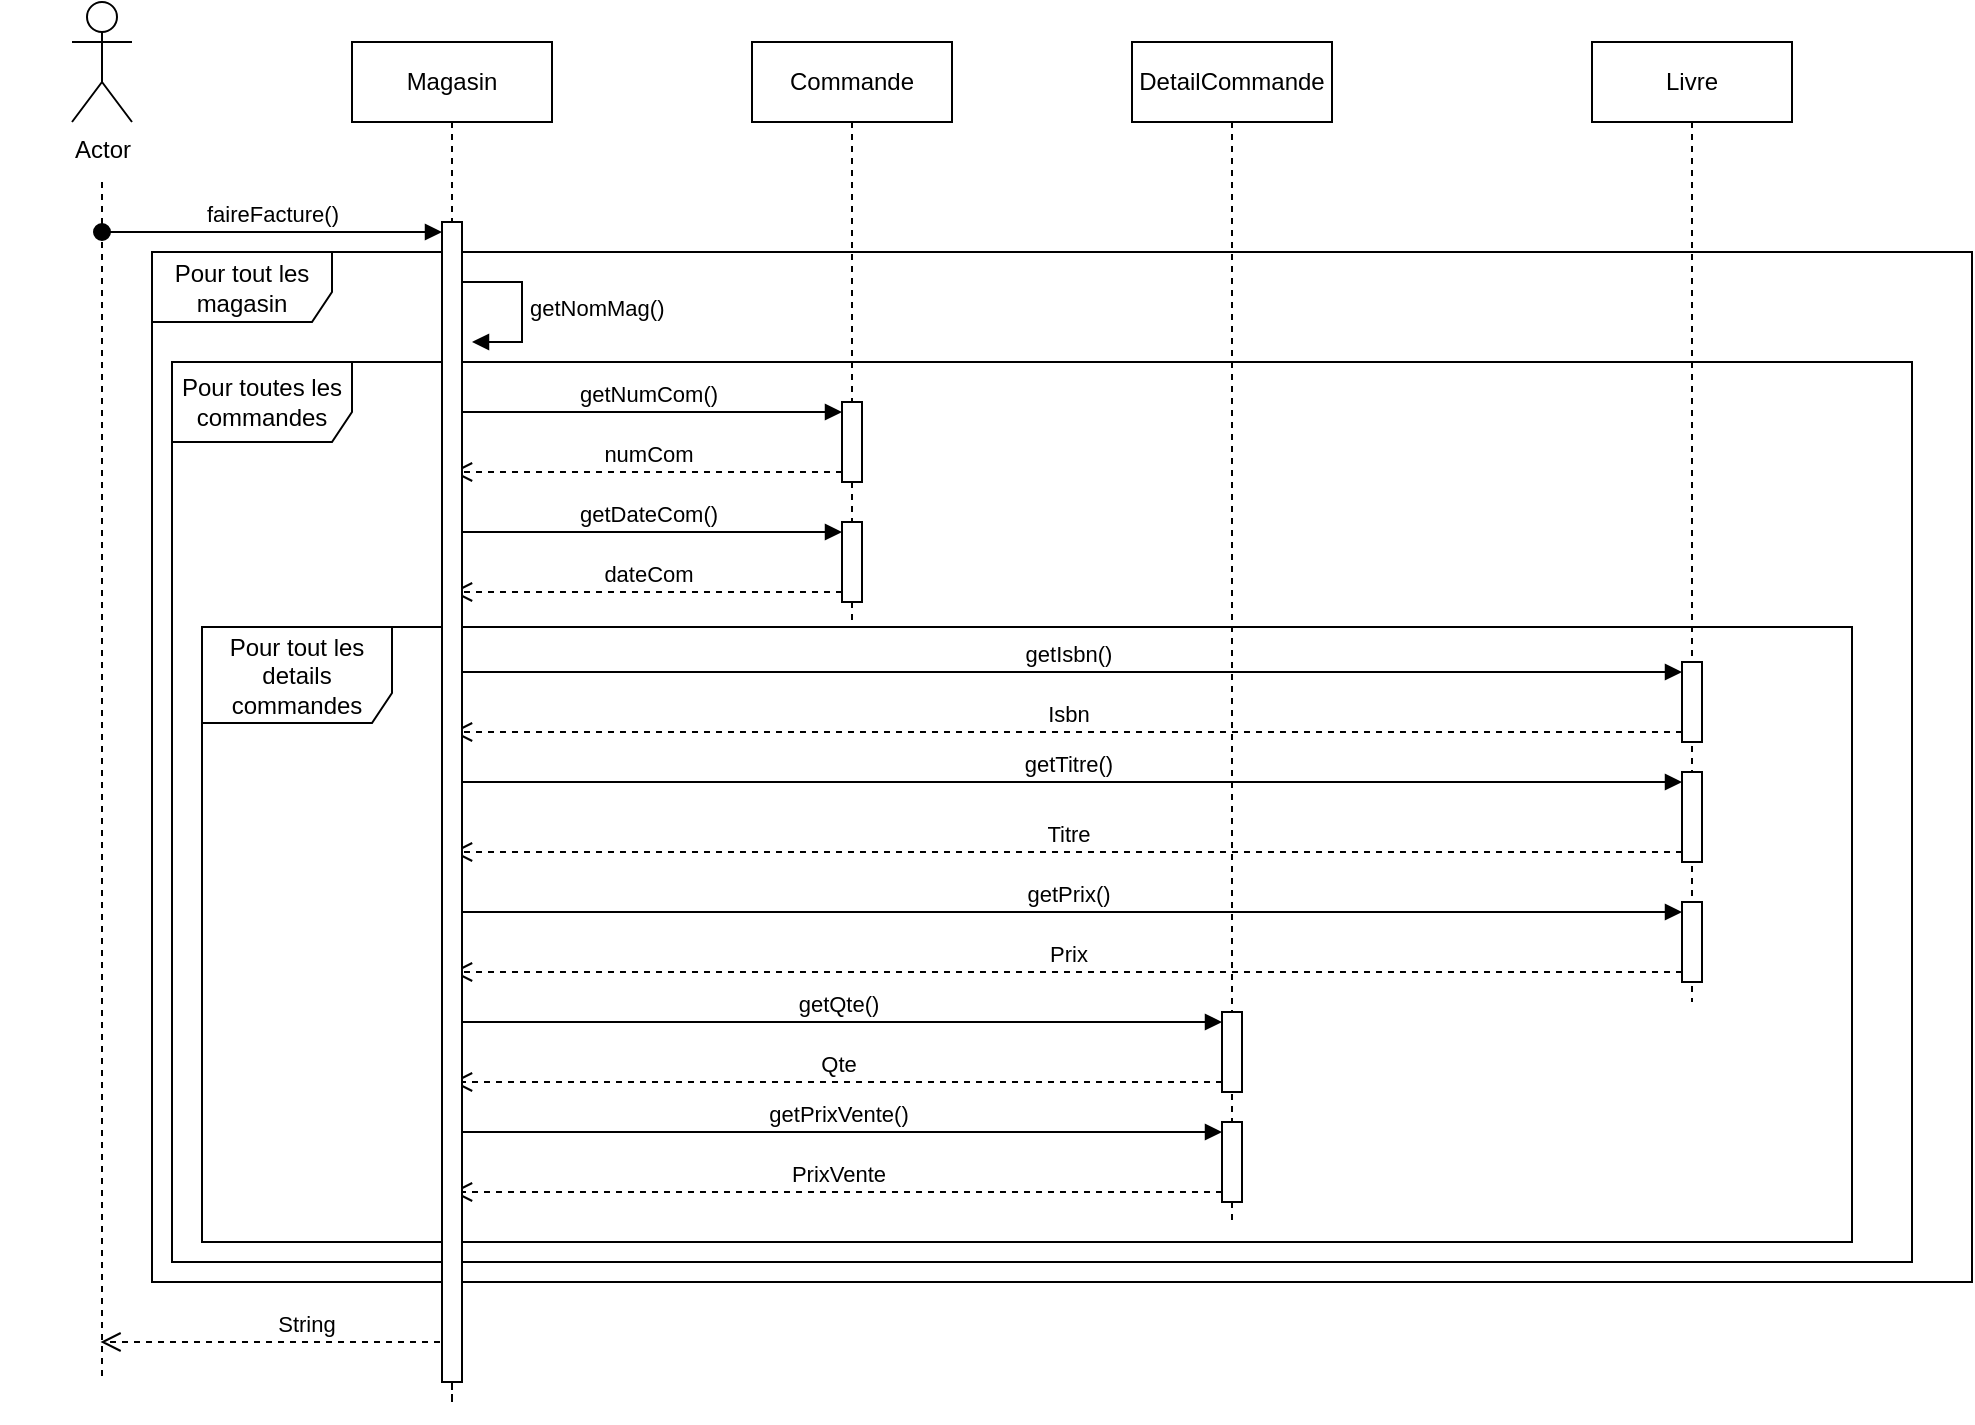 <mxfile version="27.0.8">
  <diagram name="Page-1" id="2shexAmg0uCzGfo-eTwR">
    <mxGraphModel dx="1965" dy="1158" grid="1" gridSize="10" guides="1" tooltips="1" connect="1" arrows="1" fold="1" page="1" pageScale="1" pageWidth="827" pageHeight="1169" math="0" shadow="0">
      <root>
        <mxCell id="0" />
        <mxCell id="1" parent="0" />
        <mxCell id="4dp0Owhgy0KjdALDriYX-6" value="Commande" style="shape=umlLifeline;perimeter=lifelinePerimeter;whiteSpace=wrap;html=1;container=1;dropTarget=0;collapsible=0;recursiveResize=0;outlineConnect=0;portConstraint=eastwest;newEdgeStyle={&quot;curved&quot;:0,&quot;rounded&quot;:0};" vertex="1" parent="1">
          <mxGeometry x="460" y="100" width="100" height="290" as="geometry" />
        </mxCell>
        <mxCell id="4dp0Owhgy0KjdALDriYX-14" value="" style="html=1;points=[[0,0,0,0,5],[0,1,0,0,-5],[1,0,0,0,5],[1,1,0,0,-5]];perimeter=orthogonalPerimeter;outlineConnect=0;targetShapes=umlLifeline;portConstraint=eastwest;newEdgeStyle={&quot;curved&quot;:0,&quot;rounded&quot;:0};" vertex="1" parent="4dp0Owhgy0KjdALDriYX-6">
          <mxGeometry x="45" y="180" width="10" height="40" as="geometry" />
        </mxCell>
        <mxCell id="4dp0Owhgy0KjdALDriYX-7" value="DetailCommande" style="shape=umlLifeline;perimeter=lifelinePerimeter;whiteSpace=wrap;html=1;container=1;dropTarget=0;collapsible=0;recursiveResize=0;outlineConnect=0;portConstraint=eastwest;newEdgeStyle={&quot;curved&quot;:0,&quot;rounded&quot;:0};" vertex="1" parent="1">
          <mxGeometry x="650" y="100" width="100" height="590" as="geometry" />
        </mxCell>
        <mxCell id="4dp0Owhgy0KjdALDriYX-48" value="" style="html=1;points=[[0,0,0,0,5],[0,1,0,0,-5],[1,0,0,0,5],[1,1,0,0,-5]];perimeter=orthogonalPerimeter;outlineConnect=0;targetShapes=umlLifeline;portConstraint=eastwest;newEdgeStyle={&quot;curved&quot;:0,&quot;rounded&quot;:0};" vertex="1" parent="4dp0Owhgy0KjdALDriYX-7">
          <mxGeometry x="45" y="485" width="10" height="40" as="geometry" />
        </mxCell>
        <mxCell id="4dp0Owhgy0KjdALDriYX-51" value="" style="html=1;points=[[0,0,0,0,5],[0,1,0,0,-5],[1,0,0,0,5],[1,1,0,0,-5]];perimeter=orthogonalPerimeter;outlineConnect=0;targetShapes=umlLifeline;portConstraint=eastwest;newEdgeStyle={&quot;curved&quot;:0,&quot;rounded&quot;:0};" vertex="1" parent="4dp0Owhgy0KjdALDriYX-7">
          <mxGeometry x="45" y="540" width="10" height="40" as="geometry" />
        </mxCell>
        <mxCell id="4dp0Owhgy0KjdALDriYX-8" value="Actor" style="shape=umlActor;verticalLabelPosition=bottom;verticalAlign=top;html=1;" vertex="1" parent="1">
          <mxGeometry x="120" y="80" width="30" height="60" as="geometry" />
        </mxCell>
        <mxCell id="4dp0Owhgy0KjdALDriYX-9" value="&lt;div&gt;&lt;br&gt;&lt;/div&gt;&lt;div&gt;&lt;br&gt;&lt;/div&gt;" style="shape=umlLifeline;perimeter=lifelinePerimeter;whiteSpace=wrap;html=1;container=1;dropTarget=0;collapsible=0;recursiveResize=0;outlineConnect=0;portConstraint=eastwest;newEdgeStyle={&quot;curved&quot;:0,&quot;rounded&quot;:0};size=0;" vertex="1" parent="1">
          <mxGeometry x="85" y="170" width="100" height="600" as="geometry" />
        </mxCell>
        <mxCell id="4dp0Owhgy0KjdALDriYX-11" value="faireFacture()" style="html=1;verticalAlign=bottom;startArrow=oval;endArrow=block;startSize=8;curved=0;rounded=0;entryX=0;entryY=0;entryDx=0;entryDy=5;" edge="1" target="4dp0Owhgy0KjdALDriYX-10" parent="1" source="4dp0Owhgy0KjdALDriYX-9">
          <mxGeometry relative="1" as="geometry">
            <mxPoint x="300" y="235" as="sourcePoint" />
          </mxGeometry>
        </mxCell>
        <mxCell id="4dp0Owhgy0KjdALDriYX-13" value="Pour tout les magasin" style="shape=umlFrame;whiteSpace=wrap;html=1;pointerEvents=0;width=90;height=35;" vertex="1" parent="1">
          <mxGeometry x="160" y="205" width="910" height="515" as="geometry" />
        </mxCell>
        <mxCell id="4dp0Owhgy0KjdALDriYX-15" value="getNumCom()" style="html=1;verticalAlign=bottom;endArrow=block;curved=0;rounded=0;entryX=0;entryY=0;entryDx=0;entryDy=5;" edge="1" target="4dp0Owhgy0KjdALDriYX-14" parent="1" source="4dp0Owhgy0KjdALDriYX-22">
          <mxGeometry relative="1" as="geometry">
            <mxPoint x="370" y="265" as="sourcePoint" />
          </mxGeometry>
        </mxCell>
        <mxCell id="4dp0Owhgy0KjdALDriYX-16" value="numCom" style="html=1;verticalAlign=bottom;endArrow=open;dashed=1;endSize=8;curved=0;rounded=0;exitX=0;exitY=1;exitDx=0;exitDy=-5;" edge="1" source="4dp0Owhgy0KjdALDriYX-14" parent="1" target="4dp0Owhgy0KjdALDriYX-22">
          <mxGeometry relative="1" as="geometry">
            <mxPoint x="370" y="295" as="targetPoint" />
          </mxGeometry>
        </mxCell>
        <mxCell id="4dp0Owhgy0KjdALDriYX-20" value="getDateCom()" style="html=1;verticalAlign=bottom;endArrow=block;curved=0;rounded=0;entryX=0;entryY=0;entryDx=0;entryDy=5;" edge="1" target="4dp0Owhgy0KjdALDriYX-19" parent="1" source="4dp0Owhgy0KjdALDriYX-22">
          <mxGeometry x="-0.001" relative="1" as="geometry">
            <mxPoint x="565" y="335" as="sourcePoint" />
            <mxPoint as="offset" />
          </mxGeometry>
        </mxCell>
        <mxCell id="4dp0Owhgy0KjdALDriYX-21" value="dateCom" style="html=1;verticalAlign=bottom;endArrow=open;dashed=1;endSize=8;curved=0;rounded=0;exitX=0;exitY=1;exitDx=0;exitDy=-5;" edge="1" source="4dp0Owhgy0KjdALDriYX-19" parent="1" target="4dp0Owhgy0KjdALDriYX-22">
          <mxGeometry relative="1" as="geometry">
            <mxPoint x="565" y="405" as="targetPoint" />
          </mxGeometry>
        </mxCell>
        <mxCell id="4dp0Owhgy0KjdALDriYX-19" value="" style="html=1;points=[[0,0,0,0,5],[0,1,0,0,-5],[1,0,0,0,5],[1,1,0,0,-5]];perimeter=orthogonalPerimeter;outlineConnect=0;targetShapes=umlLifeline;portConstraint=eastwest;newEdgeStyle={&quot;curved&quot;:0,&quot;rounded&quot;:0};" vertex="1" parent="1">
          <mxGeometry x="505" y="340" width="10" height="40" as="geometry" />
        </mxCell>
        <mxCell id="4dp0Owhgy0KjdALDriYX-30" value="Pour toutes les commandes" style="shape=umlFrame;whiteSpace=wrap;html=1;pointerEvents=0;width=90;height=40;" vertex="1" parent="1">
          <mxGeometry x="170" y="260" width="870" height="450" as="geometry" />
        </mxCell>
        <mxCell id="4dp0Owhgy0KjdALDriYX-31" value="Pour tout les details commandes" style="shape=umlFrame;whiteSpace=wrap;html=1;pointerEvents=0;width=95;height=48;" vertex="1" parent="1">
          <mxGeometry x="185" y="392.5" width="825" height="307.5" as="geometry" />
        </mxCell>
        <mxCell id="4dp0Owhgy0KjdALDriYX-35" value="getIsbn()" style="html=1;verticalAlign=bottom;endArrow=block;curved=0;rounded=0;entryX=0;entryY=0;entryDx=0;entryDy=5;" edge="1" target="4dp0Owhgy0KjdALDriYX-34" parent="1">
          <mxGeometry relative="1" as="geometry">
            <mxPoint x="310" y="415" as="sourcePoint" />
          </mxGeometry>
        </mxCell>
        <mxCell id="4dp0Owhgy0KjdALDriYX-36" value="Isbn" style="html=1;verticalAlign=bottom;endArrow=open;dashed=1;endSize=8;curved=0;rounded=0;exitX=0;exitY=1;exitDx=0;exitDy=-5;" edge="1" source="4dp0Owhgy0KjdALDriYX-34" parent="1" target="4dp0Owhgy0KjdALDriYX-22">
          <mxGeometry relative="1" as="geometry">
            <mxPoint x="435" y="485" as="targetPoint" />
          </mxGeometry>
        </mxCell>
        <mxCell id="4dp0Owhgy0KjdALDriYX-39" value="getTitre()" style="html=1;verticalAlign=bottom;endArrow=block;curved=0;rounded=0;entryX=0;entryY=0;entryDx=0;entryDy=5;" edge="1" target="4dp0Owhgy0KjdALDriYX-38" parent="1" source="4dp0Owhgy0KjdALDriYX-22">
          <mxGeometry relative="1" as="geometry">
            <mxPoint x="625" y="470" as="sourcePoint" />
          </mxGeometry>
        </mxCell>
        <mxCell id="4dp0Owhgy0KjdALDriYX-40" value="Titre" style="html=1;verticalAlign=bottom;endArrow=open;dashed=1;endSize=8;curved=0;rounded=0;exitX=0;exitY=1;exitDx=0;exitDy=-5;" edge="1" source="4dp0Owhgy0KjdALDriYX-38" parent="1" target="4dp0Owhgy0KjdALDriYX-22">
          <mxGeometry relative="1" as="geometry">
            <mxPoint x="625" y="540" as="targetPoint" />
          </mxGeometry>
        </mxCell>
        <mxCell id="4dp0Owhgy0KjdALDriYX-41" value="Livre" style="shape=umlLifeline;perimeter=lifelinePerimeter;whiteSpace=wrap;html=1;container=1;dropTarget=0;collapsible=0;recursiveResize=0;outlineConnect=0;portConstraint=eastwest;newEdgeStyle={&quot;curved&quot;:0,&quot;rounded&quot;:0};" vertex="1" parent="1">
          <mxGeometry x="880" y="100" width="100" height="480" as="geometry" />
        </mxCell>
        <mxCell id="4dp0Owhgy0KjdALDriYX-34" value="" style="html=1;points=[[0,0,0,0,5],[0,1,0,0,-5],[1,0,0,0,5],[1,1,0,0,-5]];perimeter=orthogonalPerimeter;outlineConnect=0;targetShapes=umlLifeline;portConstraint=eastwest;newEdgeStyle={&quot;curved&quot;:0,&quot;rounded&quot;:0};" vertex="1" parent="4dp0Owhgy0KjdALDriYX-41">
          <mxGeometry x="45" y="310" width="10" height="40" as="geometry" />
        </mxCell>
        <mxCell id="4dp0Owhgy0KjdALDriYX-38" value="" style="html=1;points=[[0,0,0,0,5],[0,1,0,0,-5],[1,0,0,0,5],[1,1,0,0,-5]];perimeter=orthogonalPerimeter;outlineConnect=0;targetShapes=umlLifeline;portConstraint=eastwest;newEdgeStyle={&quot;curved&quot;:0,&quot;rounded&quot;:0};" vertex="1" parent="4dp0Owhgy0KjdALDriYX-41">
          <mxGeometry x="45" y="365" width="10" height="45" as="geometry" />
        </mxCell>
        <mxCell id="4dp0Owhgy0KjdALDriYX-45" value="" style="html=1;points=[[0,0,0,0,5],[0,1,0,0,-5],[1,0,0,0,5],[1,1,0,0,-5]];perimeter=orthogonalPerimeter;outlineConnect=0;targetShapes=umlLifeline;portConstraint=eastwest;newEdgeStyle={&quot;curved&quot;:0,&quot;rounded&quot;:0};" vertex="1" parent="4dp0Owhgy0KjdALDriYX-41">
          <mxGeometry x="45" y="430" width="10" height="40" as="geometry" />
        </mxCell>
        <mxCell id="4dp0Owhgy0KjdALDriYX-47" value="Prix" style="html=1;verticalAlign=bottom;endArrow=open;dashed=1;endSize=8;curved=0;rounded=0;exitX=0;exitY=1;exitDx=0;exitDy=-5;" edge="1" source="4dp0Owhgy0KjdALDriYX-45" parent="1" target="4dp0Owhgy0KjdALDriYX-22">
          <mxGeometry relative="1" as="geometry">
            <mxPoint x="855" y="605" as="targetPoint" />
          </mxGeometry>
        </mxCell>
        <mxCell id="4dp0Owhgy0KjdALDriYX-46" value="getPrix()" style="html=1;verticalAlign=bottom;endArrow=block;curved=0;rounded=0;entryX=0;entryY=0;entryDx=0;entryDy=5;" edge="1" target="4dp0Owhgy0KjdALDriYX-45" parent="1" source="4dp0Owhgy0KjdALDriYX-22">
          <mxGeometry relative="1" as="geometry">
            <mxPoint x="855" y="535" as="sourcePoint" />
          </mxGeometry>
        </mxCell>
        <mxCell id="4dp0Owhgy0KjdALDriYX-50" value="Qte" style="html=1;verticalAlign=bottom;endArrow=open;dashed=1;endSize=8;curved=0;rounded=0;exitX=0;exitY=1;exitDx=0;exitDy=-5;" edge="1" source="4dp0Owhgy0KjdALDriYX-48" parent="1" target="4dp0Owhgy0KjdALDriYX-22">
          <mxGeometry relative="1" as="geometry">
            <mxPoint x="855" y="655" as="targetPoint" />
          </mxGeometry>
        </mxCell>
        <mxCell id="4dp0Owhgy0KjdALDriYX-49" value="getQte()" style="html=1;verticalAlign=bottom;endArrow=block;curved=0;rounded=0;entryX=0;entryY=0;entryDx=0;entryDy=5;" edge="1" target="4dp0Owhgy0KjdALDriYX-48" parent="1" source="4dp0Owhgy0KjdALDriYX-22">
          <mxGeometry x="0.001" relative="1" as="geometry">
            <mxPoint x="855" y="585" as="sourcePoint" />
            <mxPoint as="offset" />
          </mxGeometry>
        </mxCell>
        <mxCell id="4dp0Owhgy0KjdALDriYX-53" value="PrixVente" style="html=1;verticalAlign=bottom;endArrow=open;dashed=1;endSize=8;curved=0;rounded=0;exitX=0;exitY=1;exitDx=0;exitDy=-5;" edge="1" source="4dp0Owhgy0KjdALDriYX-51" parent="1" target="4dp0Owhgy0KjdALDriYX-22">
          <mxGeometry relative="1" as="geometry">
            <mxPoint x="625" y="705" as="targetPoint" />
          </mxGeometry>
        </mxCell>
        <mxCell id="4dp0Owhgy0KjdALDriYX-52" value="getPrixVente()" style="html=1;verticalAlign=bottom;endArrow=block;curved=0;rounded=0;entryX=0;entryY=0;entryDx=0;entryDy=5;" edge="1" target="4dp0Owhgy0KjdALDriYX-51" parent="1" source="4dp0Owhgy0KjdALDriYX-22">
          <mxGeometry relative="1" as="geometry">
            <mxPoint x="625" y="635" as="sourcePoint" />
          </mxGeometry>
        </mxCell>
        <mxCell id="4dp0Owhgy0KjdALDriYX-56" value="String" style="html=1;verticalAlign=bottom;endArrow=open;dashed=1;endSize=8;curved=0;rounded=0;" edge="1" parent="1">
          <mxGeometry relative="1" as="geometry">
            <mxPoint x="310" y="780" as="sourcePoint" />
            <mxPoint x="134.25" y="750" as="targetPoint" />
            <Array as="points">
              <mxPoint x="310" y="750" />
            </Array>
          </mxGeometry>
        </mxCell>
        <mxCell id="4dp0Owhgy0KjdALDriYX-22" value="Magasin" style="shape=umlLifeline;perimeter=lifelinePerimeter;whiteSpace=wrap;html=1;container=1;dropTarget=0;collapsible=0;recursiveResize=0;outlineConnect=0;portConstraint=eastwest;newEdgeStyle={&quot;curved&quot;:0,&quot;rounded&quot;:0};" vertex="1" parent="1">
          <mxGeometry x="260" y="100" width="100" height="680" as="geometry" />
        </mxCell>
        <mxCell id="4dp0Owhgy0KjdALDriYX-29" value="getNomMag()" style="html=1;align=left;spacingLeft=2;endArrow=block;rounded=0;edgeStyle=orthogonalEdgeStyle;curved=0;rounded=0;" edge="1" parent="4dp0Owhgy0KjdALDriYX-22">
          <mxGeometry relative="1" as="geometry">
            <mxPoint x="55" y="120" as="sourcePoint" />
            <Array as="points">
              <mxPoint x="85" y="120" />
              <mxPoint x="85" y="150" />
            </Array>
            <mxPoint x="60" y="150" as="targetPoint" />
          </mxGeometry>
        </mxCell>
        <mxCell id="4dp0Owhgy0KjdALDriYX-10" value="" style="html=1;points=[[0,0,0,0,5],[0,1,0,0,-5],[1,0,0,0,5],[1,1,0,0,-5]];perimeter=orthogonalPerimeter;outlineConnect=0;targetShapes=umlLifeline;portConstraint=eastwest;newEdgeStyle={&quot;curved&quot;:0,&quot;rounded&quot;:0};" vertex="1" parent="4dp0Owhgy0KjdALDriYX-22">
          <mxGeometry x="45" y="90" width="10" height="580" as="geometry" />
        </mxCell>
      </root>
    </mxGraphModel>
  </diagram>
</mxfile>
